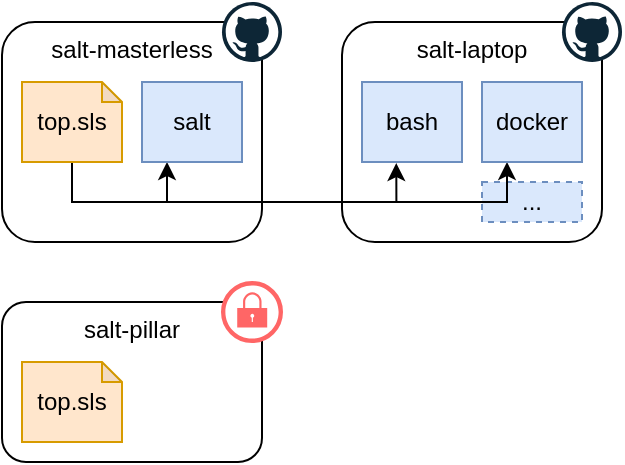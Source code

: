 <mxfile version="14.2.4" type="embed">
    <diagram id="gYnhkdvyzs6kaJQu8wVE" name="Page-1">
        <mxGraphModel dx="1070" dy="558" grid="1" gridSize="10" guides="1" tooltips="1" connect="1" arrows="1" fold="1" page="1" pageScale="1" pageWidth="827" pageHeight="1169" math="0" shadow="0">
            <root>
                <mxCell id="0"/>
                <mxCell id="1" parent="0"/>
                <mxCell id="7" value="salt-laptop" style="rounded=1;whiteSpace=wrap;html=1;verticalAlign=top;" vertex="1" parent="1">
                    <mxGeometry x="480" y="60" width="130" height="110" as="geometry"/>
                </mxCell>
                <mxCell id="15" value="..." style="rounded=0;whiteSpace=wrap;html=1;fillColor=#dae8fc;strokeColor=#6c8ebf;dashed=1;" vertex="1" parent="1">
                    <mxGeometry x="550" y="140" width="50" height="20" as="geometry"/>
                </mxCell>
                <mxCell id="10" value="" style="group" vertex="1" connectable="0" parent="1">
                    <mxGeometry x="310" y="50" width="140" height="120" as="geometry"/>
                </mxCell>
                <mxCell id="2" value="salt-masterless" style="rounded=1;whiteSpace=wrap;html=1;verticalAlign=top;" vertex="1" parent="10">
                    <mxGeometry y="10" width="130" height="110" as="geometry"/>
                </mxCell>
                <mxCell id="8" value="" style="dashed=0;outlineConnect=0;html=1;align=center;labelPosition=center;verticalLabelPosition=bottom;verticalAlign=top;shape=mxgraph.weblogos.github" vertex="1" parent="10">
                    <mxGeometry x="110" width="30" height="30" as="geometry"/>
                </mxCell>
                <mxCell id="6" style="edgeStyle=orthogonalEdgeStyle;rounded=0;orthogonalLoop=1;jettySize=auto;html=1;exitX=0.5;exitY=1;exitDx=0;exitDy=0;exitPerimeter=0;entryX=0.25;entryY=1;entryDx=0;entryDy=0;" edge="1" parent="1" source="3" target="4">
                    <mxGeometry relative="1" as="geometry"/>
                </mxCell>
                <mxCell id="13" style="edgeStyle=orthogonalEdgeStyle;rounded=0;orthogonalLoop=1;jettySize=auto;html=1;exitX=0.5;exitY=1;exitDx=0;exitDy=0;exitPerimeter=0;entryX=0.343;entryY=1.014;entryDx=0;entryDy=0;entryPerimeter=0;" edge="1" parent="1" source="3" target="12">
                    <mxGeometry relative="1" as="geometry"/>
                </mxCell>
                <mxCell id="16" style="edgeStyle=orthogonalEdgeStyle;rounded=0;orthogonalLoop=1;jettySize=auto;html=1;exitX=0.5;exitY=1;exitDx=0;exitDy=0;exitPerimeter=0;entryX=0.25;entryY=1;entryDx=0;entryDy=0;" edge="1" parent="1" source="3" target="14">
                    <mxGeometry relative="1" as="geometry"/>
                </mxCell>
                <mxCell id="3" value="top.sls" style="shape=note;whiteSpace=wrap;html=1;backgroundOutline=1;darkOpacity=0.05;size=10;fillColor=#ffe6cc;strokeColor=#d79b00;" vertex="1" parent="1">
                    <mxGeometry x="320" y="90" width="50" height="40" as="geometry"/>
                </mxCell>
                <mxCell id="4" value="salt" style="rounded=0;whiteSpace=wrap;html=1;fillColor=#dae8fc;strokeColor=#6c8ebf;" vertex="1" parent="1">
                    <mxGeometry x="380" y="90" width="50" height="40" as="geometry"/>
                </mxCell>
                <mxCell id="11" value="" style="group" vertex="1" connectable="0" parent="1">
                    <mxGeometry x="480" y="50" width="140" height="90" as="geometry"/>
                </mxCell>
                <mxCell id="9" value="" style="dashed=0;outlineConnect=0;html=1;align=center;labelPosition=center;verticalLabelPosition=bottom;verticalAlign=top;shape=mxgraph.weblogos.github" vertex="1" parent="11">
                    <mxGeometry x="110" width="30" height="30" as="geometry"/>
                </mxCell>
                <mxCell id="12" value="bash" style="rounded=0;whiteSpace=wrap;html=1;fillColor=#dae8fc;strokeColor=#6c8ebf;" vertex="1" parent="1">
                    <mxGeometry x="490" y="90" width="50" height="40" as="geometry"/>
                </mxCell>
                <mxCell id="14" value="docker" style="rounded=0;whiteSpace=wrap;html=1;fillColor=#dae8fc;strokeColor=#6c8ebf;" vertex="1" parent="1">
                    <mxGeometry x="550" y="90" width="50" height="40" as="geometry"/>
                </mxCell>
                <mxCell id="17" value="salt-pillar" style="rounded=1;whiteSpace=wrap;html=1;verticalAlign=top;" vertex="1" parent="1">
                    <mxGeometry x="310" y="200" width="130" height="80" as="geometry"/>
                </mxCell>
                <mxCell id="21" value="" style="group" vertex="1" connectable="0" parent="1">
                    <mxGeometry x="420" y="190" width="30" height="30" as="geometry"/>
                </mxCell>
                <mxCell id="19" value="" style="ellipse;whiteSpace=wrap;html=1;aspect=fixed;shadow=0;sketch=0;fillColor=#ffffff;strokeColor=#FF6666;" vertex="1" parent="21">
                    <mxGeometry width="30" height="30" as="geometry"/>
                </mxCell>
                <mxCell id="18" value="" style="points=[[0.5,0,0],[1,0.5,0],[0.5,1,0],[0,0.5,0],[0.145,0.145,0],[0.856,0.145,0],[0.855,0.856,0],[0.145,0.855,0]];verticalLabelPosition=bottom;html=1;verticalAlign=top;aspect=fixed;align=center;pointerEvents=1;shape=mxgraph.cisco19.lock;strokeColor=#b85450;sketch=0;shadow=0;fillColor=#FF6666;" vertex="1" parent="21">
                    <mxGeometry width="30" height="30" as="geometry"/>
                </mxCell>
                <mxCell id="22" value="top.sls" style="shape=note;whiteSpace=wrap;html=1;backgroundOutline=1;darkOpacity=0.05;size=10;fillColor=#ffe6cc;strokeColor=#d79b00;" vertex="1" parent="1">
                    <mxGeometry x="320" y="230" width="50" height="40" as="geometry"/>
                </mxCell>
            </root>
        </mxGraphModel>
    </diagram>
</mxfile>
